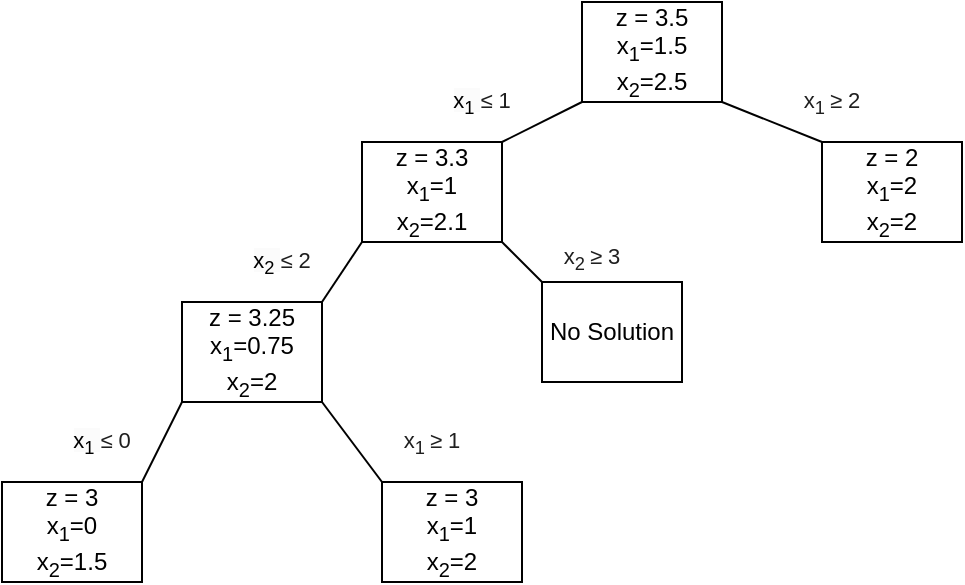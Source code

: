 <mxfile version="26.0.4">
  <diagram name="Page-1" id="glObEs81VMV0oeVZD5Xx">
    <mxGraphModel dx="1350" dy="504" grid="1" gridSize="10" guides="1" tooltips="1" connect="1" arrows="1" fold="1" page="1" pageScale="1" pageWidth="570" pageHeight="940" math="0" shadow="0">
      <root>
        <mxCell id="0" />
        <mxCell id="1" parent="0" />
        <mxCell id="MFERhtH1TB3WCQPNeuNb-1" value="z = 3.5&lt;div&gt;x&lt;sub&gt;1&lt;/sub&gt;=1.5&lt;/div&gt;&lt;div&gt;x&lt;sub&gt;2&lt;/sub&gt;=2.5&lt;/div&gt;" style="rounded=0;whiteSpace=wrap;html=1;fillColor=none;" vertex="1" parent="1">
          <mxGeometry x="260" y="30" width="70" height="50" as="geometry" />
        </mxCell>
        <mxCell id="MFERhtH1TB3WCQPNeuNb-2" value="z = 3.3&lt;div&gt;x&lt;sub&gt;1&lt;/sub&gt;=1&lt;/div&gt;&lt;div&gt;x&lt;sub&gt;2&lt;/sub&gt;=2.1&lt;/div&gt;" style="rounded=0;whiteSpace=wrap;html=1;fillColor=none;" vertex="1" parent="1">
          <mxGeometry x="150" y="100" width="70" height="50" as="geometry" />
        </mxCell>
        <mxCell id="MFERhtH1TB3WCQPNeuNb-3" value="z = 2&lt;div&gt;x&lt;sub&gt;1&lt;/sub&gt;=2&lt;/div&gt;&lt;div&gt;x&lt;sub&gt;2&lt;/sub&gt;=2&lt;/div&gt;" style="rounded=0;whiteSpace=wrap;html=1;fillColor=none;" vertex="1" parent="1">
          <mxGeometry x="380" y="100" width="70" height="50" as="geometry" />
        </mxCell>
        <mxCell id="MFERhtH1TB3WCQPNeuNb-4" value="No Solution" style="rounded=0;whiteSpace=wrap;html=1;fillColor=none;" vertex="1" parent="1">
          <mxGeometry x="240" y="170" width="70" height="50" as="geometry" />
        </mxCell>
        <mxCell id="MFERhtH1TB3WCQPNeuNb-5" value="z = 3.25&lt;div&gt;x&lt;sub&gt;1&lt;/sub&gt;=0.75&lt;/div&gt;&lt;div&gt;x&lt;sub&gt;2&lt;/sub&gt;=2&lt;/div&gt;" style="rounded=0;whiteSpace=wrap;html=1;fillColor=none;" vertex="1" parent="1">
          <mxGeometry x="60" y="180" width="70" height="50" as="geometry" />
        </mxCell>
        <mxCell id="MFERhtH1TB3WCQPNeuNb-6" value="z = 3&lt;div&gt;x&lt;sub&gt;1&lt;/sub&gt;=0&lt;/div&gt;&lt;div&gt;x&lt;sub&gt;2&lt;/sub&gt;=1.5&lt;/div&gt;" style="rounded=0;whiteSpace=wrap;html=1;fillColor=none;" vertex="1" parent="1">
          <mxGeometry x="-30" y="270" width="70" height="50" as="geometry" />
        </mxCell>
        <mxCell id="MFERhtH1TB3WCQPNeuNb-7" value="z = 3&lt;div&gt;x&lt;sub&gt;1&lt;/sub&gt;=1&lt;/div&gt;&lt;div&gt;x&lt;sub&gt;2&lt;/sub&gt;=2&lt;/div&gt;" style="rounded=0;whiteSpace=wrap;html=1;fillColor=none;" vertex="1" parent="1">
          <mxGeometry x="160" y="270" width="70" height="50" as="geometry" />
        </mxCell>
        <mxCell id="MFERhtH1TB3WCQPNeuNb-8" value="" style="endArrow=none;html=1;rounded=0;exitX=1;exitY=0;exitDx=0;exitDy=0;entryX=0;entryY=1;entryDx=0;entryDy=0;" edge="1" parent="1" source="MFERhtH1TB3WCQPNeuNb-2" target="MFERhtH1TB3WCQPNeuNb-1">
          <mxGeometry width="50" height="50" relative="1" as="geometry">
            <mxPoint x="260" y="190" as="sourcePoint" />
            <mxPoint x="310" y="140" as="targetPoint" />
          </mxGeometry>
        </mxCell>
        <mxCell id="MFERhtH1TB3WCQPNeuNb-9" value="" style="endArrow=none;html=1;rounded=0;exitX=0;exitY=0;exitDx=0;exitDy=0;entryX=1;entryY=1;entryDx=0;entryDy=0;" edge="1" parent="1" source="MFERhtH1TB3WCQPNeuNb-3" target="MFERhtH1TB3WCQPNeuNb-1">
          <mxGeometry width="50" height="50" relative="1" as="geometry">
            <mxPoint x="260" y="190" as="sourcePoint" />
            <mxPoint x="310" y="140" as="targetPoint" />
          </mxGeometry>
        </mxCell>
        <mxCell id="MFERhtH1TB3WCQPNeuNb-10" value="" style="endArrow=none;html=1;rounded=0;exitX=1;exitY=0;exitDx=0;exitDy=0;entryX=0;entryY=1;entryDx=0;entryDy=0;" edge="1" parent="1" source="MFERhtH1TB3WCQPNeuNb-5" target="MFERhtH1TB3WCQPNeuNb-2">
          <mxGeometry width="50" height="50" relative="1" as="geometry">
            <mxPoint x="260" y="190" as="sourcePoint" />
            <mxPoint x="310" y="140" as="targetPoint" />
          </mxGeometry>
        </mxCell>
        <mxCell id="MFERhtH1TB3WCQPNeuNb-11" value="" style="endArrow=none;html=1;rounded=0;exitX=0;exitY=0;exitDx=0;exitDy=0;entryX=1;entryY=1;entryDx=0;entryDy=0;" edge="1" parent="1" source="MFERhtH1TB3WCQPNeuNb-4" target="MFERhtH1TB3WCQPNeuNb-2">
          <mxGeometry width="50" height="50" relative="1" as="geometry">
            <mxPoint x="260" y="190" as="sourcePoint" />
            <mxPoint x="310" y="140" as="targetPoint" />
          </mxGeometry>
        </mxCell>
        <mxCell id="MFERhtH1TB3WCQPNeuNb-12" value="" style="endArrow=none;html=1;rounded=0;entryX=0;entryY=1;entryDx=0;entryDy=0;exitX=1;exitY=0;exitDx=0;exitDy=0;" edge="1" parent="1" source="MFERhtH1TB3WCQPNeuNb-6" target="MFERhtH1TB3WCQPNeuNb-5">
          <mxGeometry width="50" height="50" relative="1" as="geometry">
            <mxPoint x="260" y="190" as="sourcePoint" />
            <mxPoint x="310" y="140" as="targetPoint" />
          </mxGeometry>
        </mxCell>
        <mxCell id="MFERhtH1TB3WCQPNeuNb-13" value="" style="endArrow=none;html=1;rounded=0;exitX=0;exitY=0;exitDx=0;exitDy=0;entryX=1;entryY=1;entryDx=0;entryDy=0;" edge="1" parent="1" source="MFERhtH1TB3WCQPNeuNb-7" target="MFERhtH1TB3WCQPNeuNb-5">
          <mxGeometry width="50" height="50" relative="1" as="geometry">
            <mxPoint x="260" y="190" as="sourcePoint" />
            <mxPoint x="310" y="140" as="targetPoint" />
          </mxGeometry>
        </mxCell>
        <mxCell id="MFERhtH1TB3WCQPNeuNb-14" value="&lt;div style=&quot;text-align: center;&quot;&gt;&lt;font style=&quot;font-size: 11px;&quot;&gt;&lt;span style=&quot;text-align: left; background-color: rgb(251, 251, 251);&quot;&gt;x&lt;sub style=&quot;&quot;&gt;1&lt;/sub&gt;&amp;nbsp;&lt;/span&gt;&lt;span style=&quot;background-color: rgb(255, 255, 255); color: rgb(31, 31, 31); font-family: &amp;quot;Google Sans&amp;quot;, Arial, sans-serif; text-align: left;&quot;&gt;≤ 1&lt;/span&gt;&lt;/font&gt;&lt;/div&gt;" style="text;html=1;align=center;verticalAlign=middle;whiteSpace=wrap;rounded=0;" vertex="1" parent="1">
          <mxGeometry x="190" y="70" width="40" height="20" as="geometry" />
        </mxCell>
        <mxCell id="MFERhtH1TB3WCQPNeuNb-15" value="&lt;div style=&quot;text-align: center;&quot;&gt;&lt;font style=&quot;font-size: 11px;&quot;&gt;&lt;span style=&quot;text-align: left; background-color: rgb(251, 251, 251);&quot;&gt;x&lt;sub style=&quot;&quot;&gt;2&lt;/sub&gt;&amp;nbsp;&lt;/span&gt;&lt;span style=&quot;background-color: rgb(255, 255, 255); color: rgb(31, 31, 31); font-family: &amp;quot;Google Sans&amp;quot;, Arial, sans-serif; text-align: left;&quot;&gt;≤ 2&lt;/span&gt;&lt;/font&gt;&lt;/div&gt;" style="text;html=1;align=center;verticalAlign=middle;whiteSpace=wrap;rounded=0;" vertex="1" parent="1">
          <mxGeometry x="90" y="150" width="40" height="20" as="geometry" />
        </mxCell>
        <mxCell id="MFERhtH1TB3WCQPNeuNb-16" value="&lt;div style=&quot;text-align: center;&quot;&gt;&lt;font style=&quot;font-size: 11px;&quot;&gt;&lt;span style=&quot;text-align: left; background-color: rgb(251, 251, 251);&quot;&gt;x&lt;sub style=&quot;&quot;&gt;1&lt;/sub&gt;&amp;nbsp;&lt;/span&gt;&lt;span style=&quot;background-color: rgb(255, 255, 255); color: rgb(31, 31, 31); font-family: &amp;quot;Google Sans&amp;quot;, Arial, sans-serif; text-align: left;&quot;&gt;≤ 0&lt;/span&gt;&lt;/font&gt;&lt;/div&gt;" style="text;html=1;align=center;verticalAlign=middle;whiteSpace=wrap;rounded=0;" vertex="1" parent="1">
          <mxGeometry y="240" width="40" height="20" as="geometry" />
        </mxCell>
        <mxCell id="MFERhtH1TB3WCQPNeuNb-17" value="&lt;span style=&quot;color: rgb(31, 31, 31); font-family: &amp;quot;Google Sans&amp;quot;, Arial, sans-serif; text-align: left; background-color: rgb(255, 255, 255);&quot;&gt;&lt;font style=&quot;font-size: 11px;&quot;&gt;x&lt;sub&gt;1&amp;nbsp;&lt;/sub&gt;≥ 2&lt;/font&gt;&lt;/span&gt;" style="text;html=1;align=center;verticalAlign=middle;whiteSpace=wrap;rounded=0;" vertex="1" parent="1">
          <mxGeometry x="360" y="70" width="50" height="20" as="geometry" />
        </mxCell>
        <mxCell id="MFERhtH1TB3WCQPNeuNb-18" value="&lt;span style=&quot;color: rgb(31, 31, 31); font-family: &amp;quot;Google Sans&amp;quot;, Arial, sans-serif; text-align: left; background-color: rgb(255, 255, 255);&quot;&gt;&lt;font style=&quot;font-size: 11px;&quot;&gt;x&lt;sub&gt;2&amp;nbsp;&lt;/sub&gt;≥ 3&lt;/font&gt;&lt;/span&gt;" style="text;html=1;align=center;verticalAlign=middle;whiteSpace=wrap;rounded=0;" vertex="1" parent="1">
          <mxGeometry x="240" y="148" width="50" height="20" as="geometry" />
        </mxCell>
        <mxCell id="MFERhtH1TB3WCQPNeuNb-19" value="&lt;span style=&quot;color: rgb(31, 31, 31); font-family: &amp;quot;Google Sans&amp;quot;, Arial, sans-serif; text-align: left; background-color: rgb(255, 255, 255);&quot;&gt;&lt;font style=&quot;font-size: 11px;&quot;&gt;x&lt;sub&gt;1&amp;nbsp;&lt;/sub&gt;≥ 1&lt;/font&gt;&lt;/span&gt;" style="text;html=1;align=center;verticalAlign=middle;whiteSpace=wrap;rounded=0;" vertex="1" parent="1">
          <mxGeometry x="160" y="240" width="50" height="20" as="geometry" />
        </mxCell>
      </root>
    </mxGraphModel>
  </diagram>
</mxfile>
